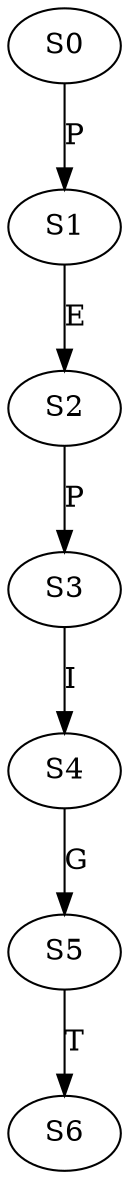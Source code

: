 strict digraph  {
	S0 -> S1 [ label = P ];
	S1 -> S2 [ label = E ];
	S2 -> S3 [ label = P ];
	S3 -> S4 [ label = I ];
	S4 -> S5 [ label = G ];
	S5 -> S6 [ label = T ];
}
